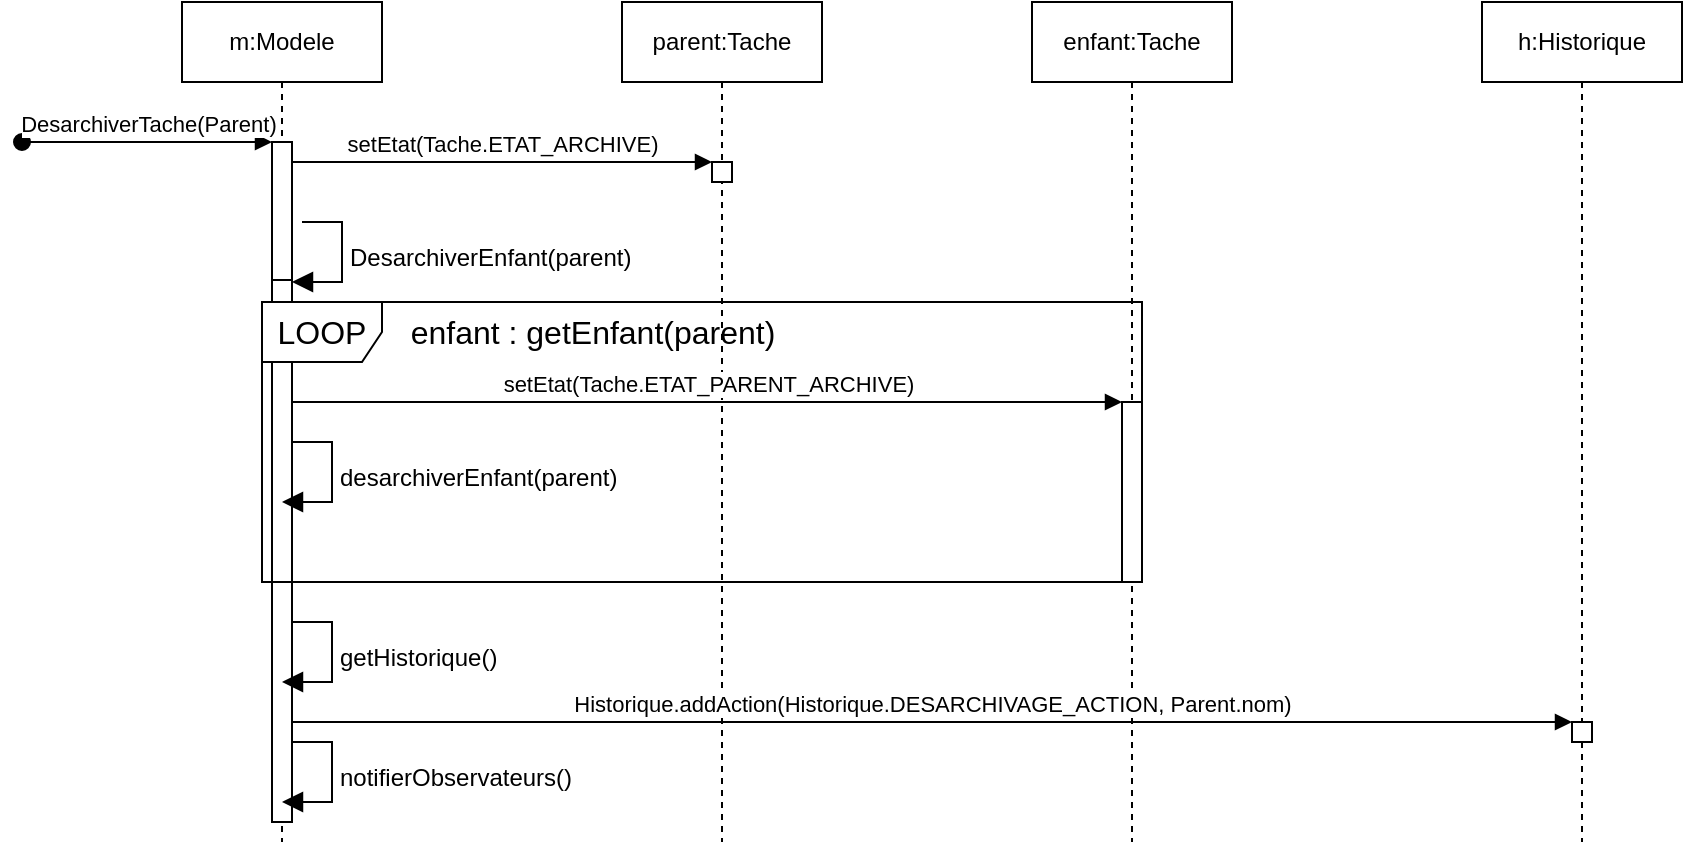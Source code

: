 <mxfile version="22.1.17" type="device">
  <diagram name="Page-1" id="2YBvvXClWsGukQMizWep">
    <mxGraphModel dx="1900" dy="517" grid="1" gridSize="10" guides="1" tooltips="1" connect="1" arrows="1" fold="1" page="1" pageScale="1" pageWidth="850" pageHeight="1100" math="0" shadow="0">
      <root>
        <mxCell id="0" />
        <mxCell id="1" parent="0" />
        <mxCell id="aM9ryv3xv72pqoxQDRHE-1" value="m:Modele" style="shape=umlLifeline;perimeter=lifelinePerimeter;whiteSpace=wrap;html=1;container=0;dropTarget=0;collapsible=0;recursiveResize=0;outlineConnect=0;portConstraint=eastwest;newEdgeStyle={&quot;edgeStyle&quot;:&quot;elbowEdgeStyle&quot;,&quot;elbow&quot;:&quot;vertical&quot;,&quot;curved&quot;:0,&quot;rounded&quot;:0};" parent="1" vertex="1">
          <mxGeometry y="40" width="100" height="420" as="geometry" />
        </mxCell>
        <mxCell id="aM9ryv3xv72pqoxQDRHE-2" value="" style="html=1;points=[];perimeter=orthogonalPerimeter;outlineConnect=0;targetShapes=umlLifeline;portConstraint=eastwest;newEdgeStyle={&quot;edgeStyle&quot;:&quot;elbowEdgeStyle&quot;,&quot;elbow&quot;:&quot;vertical&quot;,&quot;curved&quot;:0,&quot;rounded&quot;:0};" parent="aM9ryv3xv72pqoxQDRHE-1" vertex="1">
          <mxGeometry x="45" y="70" width="10" height="340" as="geometry" />
        </mxCell>
        <mxCell id="aM9ryv3xv72pqoxQDRHE-3" value="DesarchiverTache(Parent)" style="html=1;verticalAlign=bottom;startArrow=oval;endArrow=block;startSize=8;edgeStyle=elbowEdgeStyle;elbow=vertical;curved=0;rounded=0;" parent="aM9ryv3xv72pqoxQDRHE-1" target="aM9ryv3xv72pqoxQDRHE-2" edge="1">
          <mxGeometry relative="1" as="geometry">
            <mxPoint x="-80" y="70" as="sourcePoint" />
          </mxGeometry>
        </mxCell>
        <mxCell id="P7WPhye0kAvRwKnEYX66-10" value="DesarchiverEnfant(parent)" style="html=1;align=left;spacingLeft=2;endArrow=block;rounded=0;edgeStyle=orthogonalEdgeStyle;curved=0;rounded=0;fontSize=12;startSize=8;endSize=8;" edge="1" parent="aM9ryv3xv72pqoxQDRHE-1">
          <mxGeometry relative="1" as="geometry">
            <mxPoint x="60" y="110" as="sourcePoint" />
            <Array as="points">
              <mxPoint x="80" y="140" />
            </Array>
            <mxPoint x="55" y="140" as="targetPoint" />
          </mxGeometry>
        </mxCell>
        <mxCell id="P7WPhye0kAvRwKnEYX66-11" value="" style="html=1;points=[];perimeter=orthogonalPerimeter;outlineConnect=0;targetShapes=umlLifeline;portConstraint=eastwest;newEdgeStyle={&quot;edgeStyle&quot;:&quot;elbowEdgeStyle&quot;,&quot;elbow&quot;:&quot;vertical&quot;,&quot;curved&quot;:0,&quot;rounded&quot;:0};" vertex="1" parent="aM9ryv3xv72pqoxQDRHE-1">
          <mxGeometry x="45" y="139" width="10" height="151" as="geometry" />
        </mxCell>
        <mxCell id="aM9ryv3xv72pqoxQDRHE-5" value="parent:Tache" style="shape=umlLifeline;perimeter=lifelinePerimeter;whiteSpace=wrap;html=1;container=0;dropTarget=0;collapsible=0;recursiveResize=0;outlineConnect=0;portConstraint=eastwest;newEdgeStyle={&quot;edgeStyle&quot;:&quot;elbowEdgeStyle&quot;,&quot;elbow&quot;:&quot;vertical&quot;,&quot;curved&quot;:0,&quot;rounded&quot;:0};" parent="1" vertex="1">
          <mxGeometry x="220" y="40" width="100" height="420" as="geometry" />
        </mxCell>
        <mxCell id="aM9ryv3xv72pqoxQDRHE-6" value="" style="html=1;points=[];perimeter=orthogonalPerimeter;outlineConnect=0;targetShapes=umlLifeline;portConstraint=eastwest;newEdgeStyle={&quot;edgeStyle&quot;:&quot;elbowEdgeStyle&quot;,&quot;elbow&quot;:&quot;vertical&quot;,&quot;curved&quot;:0,&quot;rounded&quot;:0};" parent="aM9ryv3xv72pqoxQDRHE-5" vertex="1">
          <mxGeometry x="45" y="80" width="10" height="10" as="geometry" />
        </mxCell>
        <mxCell id="aM9ryv3xv72pqoxQDRHE-7" value="setEtat(Tache.ETAT_ARCHIVE)" style="html=1;verticalAlign=bottom;endArrow=block;edgeStyle=elbowEdgeStyle;elbow=vertical;curved=0;rounded=0;" parent="1" source="aM9ryv3xv72pqoxQDRHE-2" target="aM9ryv3xv72pqoxQDRHE-6" edge="1">
          <mxGeometry relative="1" as="geometry">
            <mxPoint x="195" y="130" as="sourcePoint" />
            <Array as="points">
              <mxPoint x="180" y="120" />
            </Array>
          </mxGeometry>
        </mxCell>
        <mxCell id="P7WPhye0kAvRwKnEYX66-1" value="enfant:Tache" style="shape=umlLifeline;perimeter=lifelinePerimeter;whiteSpace=wrap;html=1;container=0;dropTarget=0;collapsible=0;recursiveResize=0;outlineConnect=0;portConstraint=eastwest;newEdgeStyle={&quot;edgeStyle&quot;:&quot;elbowEdgeStyle&quot;,&quot;elbow&quot;:&quot;vertical&quot;,&quot;curved&quot;:0,&quot;rounded&quot;:0};" vertex="1" parent="1">
          <mxGeometry x="425" y="40" width="100" height="420" as="geometry" />
        </mxCell>
        <mxCell id="P7WPhye0kAvRwKnEYX66-2" value="" style="html=1;points=[];perimeter=orthogonalPerimeter;outlineConnect=0;targetShapes=umlLifeline;portConstraint=eastwest;newEdgeStyle={&quot;edgeStyle&quot;:&quot;elbowEdgeStyle&quot;,&quot;elbow&quot;:&quot;vertical&quot;,&quot;curved&quot;:0,&quot;rounded&quot;:0};" vertex="1" parent="P7WPhye0kAvRwKnEYX66-1">
          <mxGeometry x="45" y="200" width="10" height="90" as="geometry" />
        </mxCell>
        <mxCell id="P7WPhye0kAvRwKnEYX66-14" value="LOOP" style="shape=umlFrame;whiteSpace=wrap;html=1;pointerEvents=0;fontSize=16;" vertex="1" parent="1">
          <mxGeometry x="40" y="190" width="440" height="140" as="geometry" />
        </mxCell>
        <mxCell id="P7WPhye0kAvRwKnEYX66-15" value="enfant :&amp;nbsp;getEnfant(parent)" style="text;html=1;align=center;verticalAlign=middle;resizable=0;points=[];autosize=1;strokeColor=none;fillColor=none;fontSize=16;" vertex="1" parent="1">
          <mxGeometry x="100" y="190" width="210" height="30" as="geometry" />
        </mxCell>
        <mxCell id="P7WPhye0kAvRwKnEYX66-17" value="setEtat(Tache.ETAT_PARENT_ARCHIVE)" style="html=1;verticalAlign=bottom;endArrow=block;edgeStyle=elbowEdgeStyle;elbow=vertical;curved=0;rounded=0;" edge="1" parent="1" source="P7WPhye0kAvRwKnEYX66-11" target="P7WPhye0kAvRwKnEYX66-2">
          <mxGeometry relative="1" as="geometry">
            <mxPoint x="60" y="240" as="sourcePoint" />
            <Array as="points">
              <mxPoint x="185" y="240" />
            </Array>
            <mxPoint x="270" y="240" as="targetPoint" />
          </mxGeometry>
        </mxCell>
        <mxCell id="P7WPhye0kAvRwKnEYX66-18" value="desarchiverEnfant(parent)" style="html=1;align=left;spacingLeft=2;endArrow=block;rounded=0;edgeStyle=orthogonalEdgeStyle;curved=0;rounded=0;fontSize=12;startSize=8;endSize=8;" edge="1" parent="1">
          <mxGeometry relative="1" as="geometry">
            <mxPoint x="55" y="260" as="sourcePoint" />
            <Array as="points">
              <mxPoint x="75" y="290" />
            </Array>
            <mxPoint x="50" y="290" as="targetPoint" />
          </mxGeometry>
        </mxCell>
        <mxCell id="P7WPhye0kAvRwKnEYX66-19" value="h:Historique" style="shape=umlLifeline;perimeter=lifelinePerimeter;whiteSpace=wrap;html=1;container=0;dropTarget=0;collapsible=0;recursiveResize=0;outlineConnect=0;portConstraint=eastwest;newEdgeStyle={&quot;edgeStyle&quot;:&quot;elbowEdgeStyle&quot;,&quot;elbow&quot;:&quot;vertical&quot;,&quot;curved&quot;:0,&quot;rounded&quot;:0};" vertex="1" parent="1">
          <mxGeometry x="650" y="40" width="100" height="420" as="geometry" />
        </mxCell>
        <mxCell id="P7WPhye0kAvRwKnEYX66-21" value="getHistorique()" style="html=1;align=left;spacingLeft=2;endArrow=block;rounded=0;edgeStyle=orthogonalEdgeStyle;curved=0;rounded=0;fontSize=12;startSize=8;endSize=8;" edge="1" parent="1">
          <mxGeometry relative="1" as="geometry">
            <mxPoint x="55" y="350" as="sourcePoint" />
            <Array as="points">
              <mxPoint x="75" y="380" />
            </Array>
            <mxPoint x="50" y="380" as="targetPoint" />
          </mxGeometry>
        </mxCell>
        <mxCell id="P7WPhye0kAvRwKnEYX66-22" value="Historique.addAction(Historique.DESARCHIVAGE_ACTION, Parent.nom)" style="html=1;verticalAlign=bottom;endArrow=block;edgeStyle=elbowEdgeStyle;elbow=vertical;curved=0;rounded=0;" edge="1" parent="1" source="aM9ryv3xv72pqoxQDRHE-2" target="P7WPhye0kAvRwKnEYX66-20">
          <mxGeometry relative="1" as="geometry">
            <mxPoint x="62.5" y="400" as="sourcePoint" />
            <Array as="points">
              <mxPoint x="192.5" y="400" />
            </Array>
            <mxPoint x="477.5" y="400" as="targetPoint" />
          </mxGeometry>
        </mxCell>
        <mxCell id="P7WPhye0kAvRwKnEYX66-20" value="" style="html=1;points=[];perimeter=orthogonalPerimeter;outlineConnect=0;targetShapes=umlLifeline;portConstraint=eastwest;newEdgeStyle={&quot;edgeStyle&quot;:&quot;elbowEdgeStyle&quot;,&quot;elbow&quot;:&quot;vertical&quot;,&quot;curved&quot;:0,&quot;rounded&quot;:0};" vertex="1" parent="1">
          <mxGeometry x="695" y="400" width="10" height="10" as="geometry" />
        </mxCell>
        <mxCell id="P7WPhye0kAvRwKnEYX66-23" value="notifierObservateurs()" style="html=1;align=left;spacingLeft=2;endArrow=block;rounded=0;edgeStyle=orthogonalEdgeStyle;curved=0;rounded=0;fontSize=12;startSize=8;endSize=8;" edge="1" parent="1">
          <mxGeometry relative="1" as="geometry">
            <mxPoint x="55" y="410" as="sourcePoint" />
            <Array as="points">
              <mxPoint x="75" y="440" />
            </Array>
            <mxPoint x="50" y="440" as="targetPoint" />
          </mxGeometry>
        </mxCell>
      </root>
    </mxGraphModel>
  </diagram>
</mxfile>
